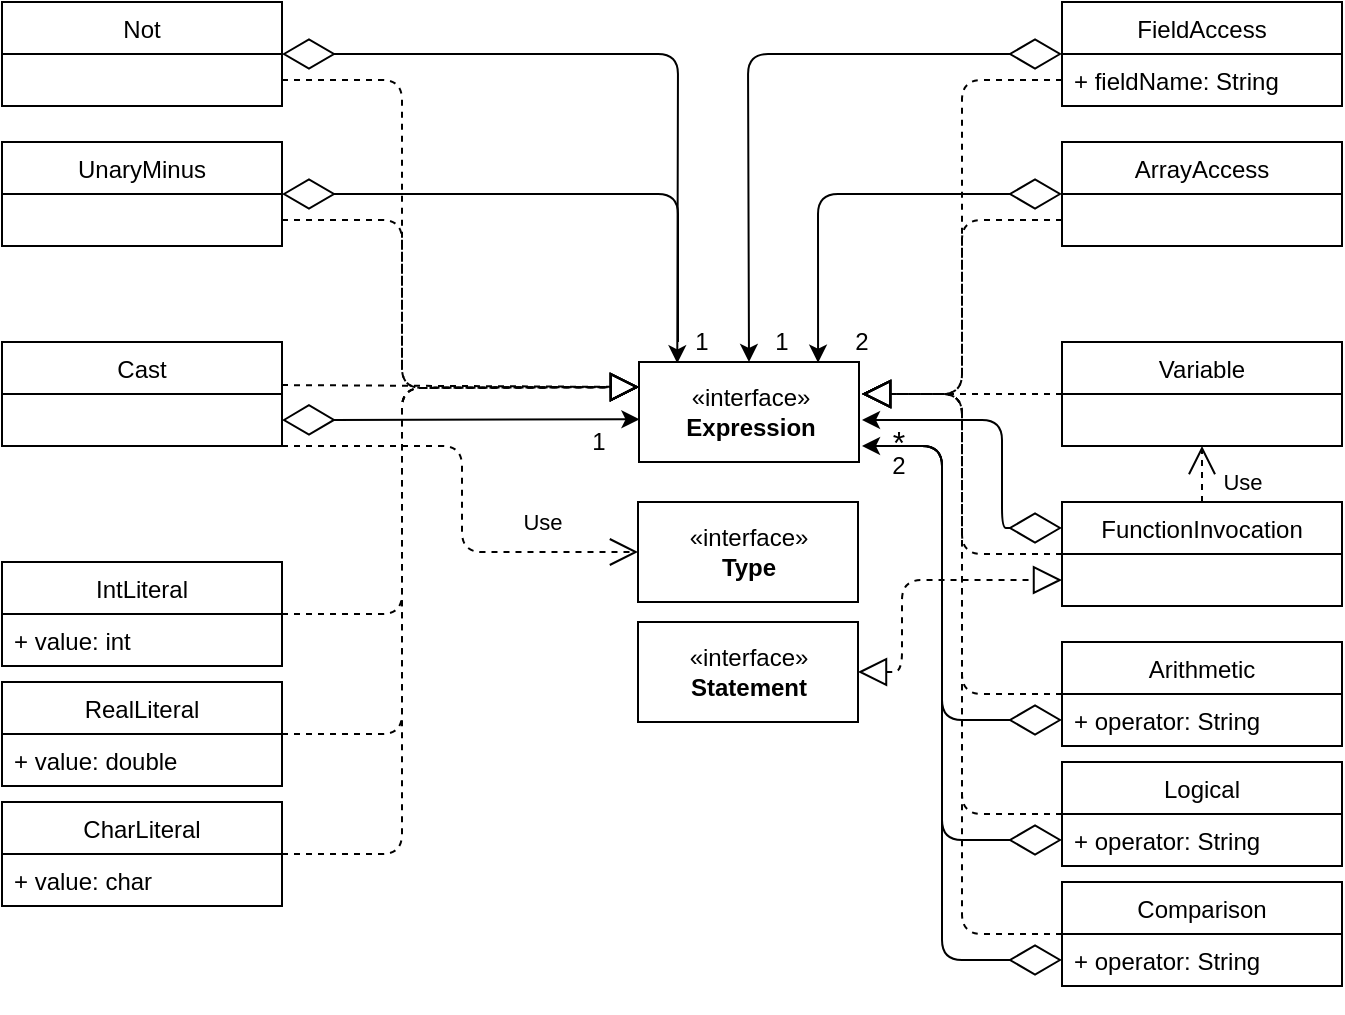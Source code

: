 <mxfile version="12.7.0" type="device"><diagram id="rMhp5k3sWFI_Fg1FpRu1" name="Page-1"><mxGraphModel dx="1173" dy="650" grid="1" gridSize="10" guides="1" tooltips="1" connect="1" arrows="1" fold="1" page="1" pageScale="1" pageWidth="827" pageHeight="1169" math="0" shadow="0"><root><mxCell id="0"/><mxCell id="1" parent="0"/><mxCell id="cFEHUksg9zxyj-eWa2Vb-6" value="Not" style="swimlane;fontStyle=0;childLayout=stackLayout;horizontal=1;startSize=26;fillColor=none;horizontalStack=0;resizeParent=1;resizeParentMax=0;resizeLast=0;collapsible=1;marginBottom=0;" vertex="1" parent="1"><mxGeometry x="40" y="50" width="140" height="52" as="geometry"/></mxCell><mxCell id="cFEHUksg9zxyj-eWa2Vb-7" value="UnaryMinus" style="swimlane;fontStyle=0;childLayout=stackLayout;horizontal=1;startSize=26;fillColor=none;horizontalStack=0;resizeParent=1;resizeParentMax=0;resizeLast=0;collapsible=1;marginBottom=0;" vertex="1" parent="1"><mxGeometry x="40" y="120" width="140" height="52" as="geometry"/></mxCell><mxCell id="cFEHUksg9zxyj-eWa2Vb-9" value="" style="endArrow=diamondThin;endFill=0;endSize=24;html=1;entryX=1;entryY=0.5;entryDx=0;entryDy=0;exitX=0.25;exitY=0;exitDx=0;exitDy=0;" edge="1" parent="1" target="cFEHUksg9zxyj-eWa2Vb-7"><mxGeometry width="160" relative="1" as="geometry"><mxPoint x="378" y="220" as="sourcePoint"/><mxPoint x="200" y="290" as="targetPoint"/><Array as="points"><mxPoint x="378" y="146"/></Array></mxGeometry></mxCell><mxCell id="cFEHUksg9zxyj-eWa2Vb-10" value="" style="endArrow=diamondThin;endFill=0;endSize=24;html=1;entryX=1;entryY=0.5;entryDx=0;entryDy=0;exitX=0.174;exitY=0.013;exitDx=0;exitDy=0;startArrow=classic;startFill=1;exitPerimeter=0;" edge="1" parent="1" source="cFEHUksg9zxyj-eWa2Vb-62" target="cFEHUksg9zxyj-eWa2Vb-6"><mxGeometry width="160" relative="1" as="geometry"><mxPoint x="378" y="220" as="sourcePoint"/><mxPoint x="200" y="290" as="targetPoint"/><Array as="points"><mxPoint x="378" y="76"/></Array></mxGeometry></mxCell><mxCell id="cFEHUksg9zxyj-eWa2Vb-11" value="1" style="text;html=1;strokeColor=none;fillColor=none;align=center;verticalAlign=middle;whiteSpace=wrap;rounded=0;" vertex="1" parent="1"><mxGeometry x="380" y="210" width="20" height="20" as="geometry"/></mxCell><mxCell id="cFEHUksg9zxyj-eWa2Vb-13" value="" style="endArrow=block;dashed=1;endFill=0;endSize=12;html=1;exitX=1;exitY=0.75;exitDx=0;exitDy=0;entryX=0;entryY=0.25;entryDx=0;entryDy=0;" edge="1" parent="1" source="cFEHUksg9zxyj-eWa2Vb-7" target="cFEHUksg9zxyj-eWa2Vb-62"><mxGeometry width="160" relative="1" as="geometry"><mxPoint x="190" y="160" as="sourcePoint"/><mxPoint x="343" y="220" as="targetPoint"/><Array as="points"><mxPoint x="240" y="159"/><mxPoint x="240" y="243"/></Array></mxGeometry></mxCell><mxCell id="cFEHUksg9zxyj-eWa2Vb-14" value="" style="endArrow=block;dashed=1;endFill=0;endSize=12;html=1;exitX=1;exitY=0.75;exitDx=0;exitDy=0;entryX=0;entryY=0.25;entryDx=0;entryDy=0;" edge="1" parent="1" source="cFEHUksg9zxyj-eWa2Vb-6" target="cFEHUksg9zxyj-eWa2Vb-62"><mxGeometry width="160" relative="1" as="geometry"><mxPoint x="190" y="90" as="sourcePoint"/><mxPoint x="343" y="246" as="targetPoint"/><Array as="points"><mxPoint x="240" y="89"/><mxPoint x="240" y="243"/></Array></mxGeometry></mxCell><mxCell id="cFEHUksg9zxyj-eWa2Vb-15" value="Cast" style="swimlane;fontStyle=0;childLayout=stackLayout;horizontal=1;startSize=26;fillColor=none;horizontalStack=0;resizeParent=1;resizeParentMax=0;resizeLast=0;collapsible=1;marginBottom=0;" vertex="1" parent="1"><mxGeometry x="40" y="220" width="140" height="52" as="geometry"/></mxCell><mxCell id="cFEHUksg9zxyj-eWa2Vb-16" value="" style="endArrow=block;dashed=1;endFill=0;endSize=12;html=1;exitX=1;exitY=0.414;exitDx=0;exitDy=0;entryX=0;entryY=0.25;entryDx=0;entryDy=0;exitPerimeter=0;" edge="1" parent="1" source="cFEHUksg9zxyj-eWa2Vb-15" target="cFEHUksg9zxyj-eWa2Vb-62"><mxGeometry width="160" relative="1" as="geometry"><mxPoint x="183" y="245.5" as="sourcePoint"/><mxPoint x="343" y="200" as="targetPoint"/></mxGeometry></mxCell><mxCell id="cFEHUksg9zxyj-eWa2Vb-17" value="" style="endArrow=diamondThin;endFill=0;endSize=24;html=1;exitX=0.002;exitY=0.573;exitDx=0;exitDy=0;startArrow=classic;startFill=1;exitPerimeter=0;" edge="1" parent="1" source="cFEHUksg9zxyj-eWa2Vb-62"><mxGeometry width="160" relative="1" as="geometry"><mxPoint x="343" y="259" as="sourcePoint"/><mxPoint x="180" y="259" as="targetPoint"/></mxGeometry></mxCell><mxCell id="cFEHUksg9zxyj-eWa2Vb-18" value="1" style="text;html=1;strokeColor=none;fillColor=none;align=center;verticalAlign=middle;whiteSpace=wrap;rounded=0;" vertex="1" parent="1"><mxGeometry x="330" y="260" width="17" height="20" as="geometry"/></mxCell><mxCell id="cFEHUksg9zxyj-eWa2Vb-19" value="«interface»&lt;br&gt;&lt;b&gt;Type&lt;/b&gt;" style="html=1;" vertex="1" parent="1"><mxGeometry x="358" y="300" width="110" height="50" as="geometry"/></mxCell><mxCell id="cFEHUksg9zxyj-eWa2Vb-20" value="Use" style="endArrow=open;endSize=12;dashed=1;html=1;exitX=1;exitY=1;exitDx=0;exitDy=0;entryX=0;entryY=0.5;entryDx=0;entryDy=0;" edge="1" parent="1" source="cFEHUksg9zxyj-eWa2Vb-15" target="cFEHUksg9zxyj-eWa2Vb-19"><mxGeometry x="0.584" y="15" width="160" relative="1" as="geometry"><mxPoint x="40" y="370" as="sourcePoint"/><mxPoint x="200" y="370" as="targetPoint"/><Array as="points"><mxPoint x="270" y="272"/><mxPoint x="270" y="325"/></Array><mxPoint as="offset"/></mxGeometry></mxCell><mxCell id="cFEHUksg9zxyj-eWa2Vb-22" value="IntLiteral" style="swimlane;fontStyle=0;childLayout=stackLayout;horizontal=1;startSize=26;fillColor=none;horizontalStack=0;resizeParent=1;resizeParentMax=0;resizeLast=0;collapsible=1;marginBottom=0;" vertex="1" parent="1"><mxGeometry x="40" y="330" width="140" height="52" as="geometry"/></mxCell><mxCell id="cFEHUksg9zxyj-eWa2Vb-23" value="+ value: int" style="text;strokeColor=none;fillColor=none;align=left;verticalAlign=top;spacingLeft=4;spacingRight=4;overflow=hidden;rotatable=0;points=[[0,0.5],[1,0.5]];portConstraint=eastwest;" vertex="1" parent="cFEHUksg9zxyj-eWa2Vb-22"><mxGeometry y="26" width="140" height="26" as="geometry"/></mxCell><mxCell id="cFEHUksg9zxyj-eWa2Vb-24" value="RealLiteral" style="swimlane;fontStyle=0;childLayout=stackLayout;horizontal=1;startSize=26;fillColor=none;horizontalStack=0;resizeParent=1;resizeParentMax=0;resizeLast=0;collapsible=1;marginBottom=0;" vertex="1" parent="1"><mxGeometry x="40" y="390" width="140" height="52" as="geometry"/></mxCell><mxCell id="cFEHUksg9zxyj-eWa2Vb-25" value="+ value: double" style="text;strokeColor=none;fillColor=none;align=left;verticalAlign=top;spacingLeft=4;spacingRight=4;overflow=hidden;rotatable=0;points=[[0,0.5],[1,0.5]];portConstraint=eastwest;" vertex="1" parent="cFEHUksg9zxyj-eWa2Vb-24"><mxGeometry y="26" width="140" height="26" as="geometry"/></mxCell><mxCell id="cFEHUksg9zxyj-eWa2Vb-26" value="CharLiteral" style="swimlane;fontStyle=0;childLayout=stackLayout;horizontal=1;startSize=26;fillColor=none;horizontalStack=0;resizeParent=1;resizeParentMax=0;resizeLast=0;collapsible=1;marginBottom=0;" vertex="1" parent="1"><mxGeometry x="40" y="450" width="140" height="52" as="geometry"/></mxCell><mxCell id="cFEHUksg9zxyj-eWa2Vb-27" value="+ value: char" style="text;strokeColor=none;fillColor=none;align=left;verticalAlign=top;spacingLeft=4;spacingRight=4;overflow=hidden;rotatable=0;points=[[0,0.5],[1,0.5]];portConstraint=eastwest;" vertex="1" parent="cFEHUksg9zxyj-eWa2Vb-26"><mxGeometry y="26" width="140" height="26" as="geometry"/></mxCell><mxCell id="cFEHUksg9zxyj-eWa2Vb-28" value="" style="endArrow=block;dashed=1;endFill=0;endSize=12;html=1;exitX=1;exitY=0.5;exitDx=0;exitDy=0;entryX=0;entryY=0.25;entryDx=0;entryDy=0;" edge="1" parent="1" source="cFEHUksg9zxyj-eWa2Vb-26" target="cFEHUksg9zxyj-eWa2Vb-62"><mxGeometry width="160" relative="1" as="geometry"><mxPoint x="240" y="490.5" as="sourcePoint"/><mxPoint x="330" y="220" as="targetPoint"/><Array as="points"><mxPoint x="240" y="476"/><mxPoint x="240" y="243"/></Array></mxGeometry></mxCell><mxCell id="cFEHUksg9zxyj-eWa2Vb-29" value="" style="endArrow=block;dashed=1;endFill=0;endSize=12;html=1;exitX=1;exitY=0.5;exitDx=0;exitDy=0;entryX=0;entryY=0.25;entryDx=0;entryDy=0;" edge="1" parent="1" source="cFEHUksg9zxyj-eWa2Vb-24" target="cFEHUksg9zxyj-eWa2Vb-62"><mxGeometry width="160" relative="1" as="geometry"><mxPoint x="230" y="410" as="sourcePoint"/><mxPoint x="310" y="190" as="targetPoint"/><Array as="points"><mxPoint x="240" y="416"/><mxPoint x="240" y="243"/></Array></mxGeometry></mxCell><mxCell id="cFEHUksg9zxyj-eWa2Vb-30" value="" style="endArrow=block;dashed=1;endFill=0;endSize=12;html=1;exitX=1;exitY=0.5;exitDx=0;exitDy=0;entryX=0;entryY=0.25;entryDx=0;entryDy=0;" edge="1" parent="1" source="cFEHUksg9zxyj-eWa2Vb-22" target="cFEHUksg9zxyj-eWa2Vb-62"><mxGeometry width="160" relative="1" as="geometry"><mxPoint x="240" y="370" as="sourcePoint"/><mxPoint x="343" y="246" as="targetPoint"/><Array as="points"><mxPoint x="240" y="356"/><mxPoint x="240" y="243"/></Array></mxGeometry></mxCell><mxCell id="cFEHUksg9zxyj-eWa2Vb-31" value="FieldAccess" style="swimlane;fontStyle=0;childLayout=stackLayout;horizontal=1;startSize=26;fillColor=none;horizontalStack=0;resizeParent=1;resizeParentMax=0;resizeLast=0;collapsible=1;marginBottom=0;" vertex="1" parent="1"><mxGeometry x="570" y="50" width="140" height="52" as="geometry"/></mxCell><mxCell id="cFEHUksg9zxyj-eWa2Vb-32" value="+ fieldName: String" style="text;strokeColor=none;fillColor=none;align=left;verticalAlign=top;spacingLeft=4;spacingRight=4;overflow=hidden;rotatable=0;points=[[0,0.5],[1,0.5]];portConstraint=eastwest;" vertex="1" parent="cFEHUksg9zxyj-eWa2Vb-31"><mxGeometry y="26" width="140" height="26" as="geometry"/></mxCell><mxCell id="cFEHUksg9zxyj-eWa2Vb-33" value="" style="endArrow=diamondThin;endFill=0;endSize=24;html=1;entryX=0;entryY=0.5;entryDx=0;entryDy=0;startArrow=classic;startFill=1;exitX=0.5;exitY=0;exitDx=0;exitDy=0;" edge="1" parent="1" source="cFEHUksg9zxyj-eWa2Vb-62" target="cFEHUksg9zxyj-eWa2Vb-31"><mxGeometry width="160" relative="1" as="geometry"><mxPoint x="413" y="210" as="sourcePoint"/><mxPoint x="200" y="530" as="targetPoint"/><Array as="points"><mxPoint x="413" y="76"/></Array></mxGeometry></mxCell><mxCell id="cFEHUksg9zxyj-eWa2Vb-34" value="1" style="text;html=1;strokeColor=none;fillColor=none;align=center;verticalAlign=middle;whiteSpace=wrap;rounded=0;" vertex="1" parent="1"><mxGeometry x="420" y="210" width="20" height="20" as="geometry"/></mxCell><mxCell id="cFEHUksg9zxyj-eWa2Vb-35" value="ArrayAccess" style="swimlane;fontStyle=0;childLayout=stackLayout;horizontal=1;startSize=26;fillColor=none;horizontalStack=0;resizeParent=1;resizeParentMax=0;resizeLast=0;collapsible=1;marginBottom=0;" vertex="1" parent="1"><mxGeometry x="570" y="120" width="140" height="52" as="geometry"/></mxCell><mxCell id="cFEHUksg9zxyj-eWa2Vb-36" value="" style="endArrow=diamondThin;endFill=0;endSize=24;html=1;entryX=0;entryY=0.5;entryDx=0;entryDy=0;exitX=0.814;exitY=0.007;exitDx=0;exitDy=0;startArrow=classic;startFill=1;exitPerimeter=0;" edge="1" parent="1" source="cFEHUksg9zxyj-eWa2Vb-62" target="cFEHUksg9zxyj-eWa2Vb-35"><mxGeometry width="160" relative="1" as="geometry"><mxPoint x="448" y="220" as="sourcePoint"/><mxPoint x="200" y="530" as="targetPoint"/><Array as="points"><mxPoint x="448" y="146"/></Array></mxGeometry></mxCell><mxCell id="cFEHUksg9zxyj-eWa2Vb-37" value="2" style="text;html=1;strokeColor=none;fillColor=none;align=center;verticalAlign=middle;whiteSpace=wrap;rounded=0;" vertex="1" parent="1"><mxGeometry x="460" y="210" width="20" height="20" as="geometry"/></mxCell><mxCell id="cFEHUksg9zxyj-eWa2Vb-38" value="" style="endArrow=block;dashed=1;endFill=0;endSize=12;html=1;exitX=0;exitY=0.75;exitDx=0;exitDy=0;" edge="1" parent="1" source="cFEHUksg9zxyj-eWa2Vb-35"><mxGeometry width="160" relative="1" as="geometry"><mxPoint x="550" y="250" as="sourcePoint"/><mxPoint x="470" y="246" as="targetPoint"/><Array as="points"><mxPoint x="520" y="159"/><mxPoint x="520" y="246"/></Array></mxGeometry></mxCell><mxCell id="cFEHUksg9zxyj-eWa2Vb-39" value="" style="endArrow=block;dashed=1;endFill=0;endSize=12;html=1;exitX=0;exitY=0.5;exitDx=0;exitDy=0;" edge="1" parent="1" source="cFEHUksg9zxyj-eWa2Vb-32"><mxGeometry width="160" relative="1" as="geometry"><mxPoint x="550" y="260" as="sourcePoint"/><mxPoint x="470" y="246" as="targetPoint"/><Array as="points"><mxPoint x="520" y="89"/><mxPoint x="520" y="246"/></Array></mxGeometry></mxCell><mxCell id="cFEHUksg9zxyj-eWa2Vb-40" value="Variable" style="swimlane;fontStyle=0;childLayout=stackLayout;horizontal=1;startSize=26;fillColor=none;horizontalStack=0;resizeParent=1;resizeParentMax=0;resizeLast=0;collapsible=1;marginBottom=0;" vertex="1" parent="1"><mxGeometry x="570" y="220" width="140" height="52" as="geometry"/></mxCell><mxCell id="cFEHUksg9zxyj-eWa2Vb-41" value="" style="endArrow=block;dashed=1;endFill=0;endSize=12;html=1;exitX=0;exitY=0.5;exitDx=0;exitDy=0;" edge="1" parent="1" source="cFEHUksg9zxyj-eWa2Vb-40"><mxGeometry width="160" relative="1" as="geometry"><mxPoint x="590" y="349" as="sourcePoint"/><mxPoint x="470" y="246" as="targetPoint"/></mxGeometry></mxCell><mxCell id="cFEHUksg9zxyj-eWa2Vb-42" value="FunctionInvocation" style="swimlane;fontStyle=0;childLayout=stackLayout;horizontal=1;startSize=26;fillColor=none;horizontalStack=0;resizeParent=1;resizeParentMax=0;resizeLast=0;collapsible=1;marginBottom=0;" vertex="1" parent="1"><mxGeometry x="570" y="300" width="140" height="52" as="geometry"/></mxCell><mxCell id="cFEHUksg9zxyj-eWa2Vb-43" value="Use" style="endArrow=open;endSize=12;dashed=1;html=1;exitX=0.5;exitY=0;exitDx=0;exitDy=0;entryX=0.5;entryY=1;entryDx=0;entryDy=0;" edge="1" parent="1" source="cFEHUksg9zxyj-eWa2Vb-42" target="cFEHUksg9zxyj-eWa2Vb-40"><mxGeometry x="-0.286" y="-20" width="160" relative="1" as="geometry"><mxPoint x="600" y="400" as="sourcePoint"/><mxPoint x="760" y="400" as="targetPoint"/><mxPoint as="offset"/></mxGeometry></mxCell><mxCell id="cFEHUksg9zxyj-eWa2Vb-44" value="" style="endArrow=diamondThin;endFill=0;endSize=24;html=1;entryX=0;entryY=0.25;entryDx=0;entryDy=0;startArrow=classic;startFill=1;" edge="1" parent="1" target="cFEHUksg9zxyj-eWa2Vb-42"><mxGeometry width="160" relative="1" as="geometry"><mxPoint x="470" y="259" as="sourcePoint"/><mxPoint x="200" y="530" as="targetPoint"/><Array as="points"><mxPoint x="540" y="259"/><mxPoint x="540" y="313"/></Array></mxGeometry></mxCell><mxCell id="cFEHUksg9zxyj-eWa2Vb-45" value="&lt;span style=&quot;font-weight: normal&quot;&gt;&lt;font style=&quot;font-size: 16px&quot;&gt;*&lt;/font&gt;&lt;/span&gt;" style="text;html=1;strokeColor=none;fillColor=none;align=center;verticalAlign=middle;whiteSpace=wrap;rounded=0;fontStyle=1" vertex="1" parent="1"><mxGeometry x="480" y="260" width="17" height="20" as="geometry"/></mxCell><mxCell id="cFEHUksg9zxyj-eWa2Vb-46" value="Arithmetic" style="swimlane;fontStyle=0;childLayout=stackLayout;horizontal=1;startSize=26;fillColor=none;horizontalStack=0;resizeParent=1;resizeParentMax=0;resizeLast=0;collapsible=1;marginBottom=0;" vertex="1" parent="1"><mxGeometry x="570" y="370" width="140" height="52" as="geometry"/></mxCell><mxCell id="cFEHUksg9zxyj-eWa2Vb-47" value="+ operator: String" style="text;strokeColor=none;fillColor=none;align=left;verticalAlign=top;spacingLeft=4;spacingRight=4;overflow=hidden;rotatable=0;points=[[0,0.5],[1,0.5]];portConstraint=eastwest;" vertex="1" parent="cFEHUksg9zxyj-eWa2Vb-46"><mxGeometry y="26" width="140" height="26" as="geometry"/></mxCell><mxCell id="cFEHUksg9zxyj-eWa2Vb-48" value="Logical" style="swimlane;fontStyle=0;childLayout=stackLayout;horizontal=1;startSize=26;fillColor=none;horizontalStack=0;resizeParent=1;resizeParentMax=0;resizeLast=0;collapsible=1;marginBottom=0;" vertex="1" parent="1"><mxGeometry x="570" y="430" width="140" height="52" as="geometry"/></mxCell><mxCell id="cFEHUksg9zxyj-eWa2Vb-49" value="+ operator: String" style="text;strokeColor=none;fillColor=none;align=left;verticalAlign=top;spacingLeft=4;spacingRight=4;overflow=hidden;rotatable=0;points=[[0,0.5],[1,0.5]];portConstraint=eastwest;" vertex="1" parent="cFEHUksg9zxyj-eWa2Vb-48"><mxGeometry y="26" width="140" height="26" as="geometry"/></mxCell><mxCell id="cFEHUksg9zxyj-eWa2Vb-50" value="Comparison" style="swimlane;fontStyle=0;childLayout=stackLayout;horizontal=1;startSize=26;fillColor=none;horizontalStack=0;resizeParent=1;resizeParentMax=0;resizeLast=0;collapsible=1;marginBottom=0;" vertex="1" parent="1"><mxGeometry x="570" y="490" width="140" height="52" as="geometry"/></mxCell><mxCell id="cFEHUksg9zxyj-eWa2Vb-51" value="+ operator: String" style="text;strokeColor=none;fillColor=none;align=left;verticalAlign=top;spacingLeft=4;spacingRight=4;overflow=hidden;rotatable=0;points=[[0,0.5],[1,0.5]];portConstraint=eastwest;" vertex="1" parent="cFEHUksg9zxyj-eWa2Vb-50"><mxGeometry y="26" width="140" height="26" as="geometry"/></mxCell><mxCell id="cFEHUksg9zxyj-eWa2Vb-52" value="«interface»&lt;br&gt;&lt;b&gt;Statement&lt;/b&gt;" style="html=1;" vertex="1" parent="1"><mxGeometry x="358" y="360" width="110" height="50" as="geometry"/></mxCell><mxCell id="cFEHUksg9zxyj-eWa2Vb-53" value="" style="endArrow=block;dashed=1;endFill=0;endSize=12;html=1;entryX=0;entryY=0.75;entryDx=0;entryDy=0;exitX=1;exitY=0.5;exitDx=0;exitDy=0;startArrow=block;startFill=0;strokeWidth=1;startSize=12;" edge="1" parent="1" source="cFEHUksg9zxyj-eWa2Vb-52" target="cFEHUksg9zxyj-eWa2Vb-42"><mxGeometry width="160" relative="1" as="geometry"><mxPoint x="320" y="470" as="sourcePoint"/><mxPoint x="480" y="470" as="targetPoint"/><Array as="points"><mxPoint x="490" y="385"/><mxPoint x="490" y="339"/></Array></mxGeometry></mxCell><mxCell id="cFEHUksg9zxyj-eWa2Vb-54" value="" style="endArrow=block;dashed=1;endFill=0;endSize=12;html=1;strokeWidth=1;exitX=0;exitY=0.5;exitDx=0;exitDy=0;" edge="1" parent="1" source="cFEHUksg9zxyj-eWa2Vb-46"><mxGeometry width="160" relative="1" as="geometry"><mxPoint x="40" y="570" as="sourcePoint"/><mxPoint x="470" y="246" as="targetPoint"/><Array as="points"><mxPoint x="520" y="396"/><mxPoint x="520" y="246"/></Array></mxGeometry></mxCell><mxCell id="cFEHUksg9zxyj-eWa2Vb-55" value="" style="endArrow=block;dashed=1;endFill=0;endSize=12;html=1;strokeWidth=1;exitX=0;exitY=0.5;exitDx=0;exitDy=0;" edge="1" parent="1" source="cFEHUksg9zxyj-eWa2Vb-48"><mxGeometry width="160" relative="1" as="geometry"><mxPoint x="40" y="610" as="sourcePoint"/><mxPoint x="470" y="246" as="targetPoint"/><Array as="points"><mxPoint x="520" y="456"/><mxPoint x="520" y="246"/></Array></mxGeometry></mxCell><mxCell id="cFEHUksg9zxyj-eWa2Vb-56" value="" style="endArrow=block;dashed=1;endFill=0;endSize=12;html=1;strokeWidth=1;exitX=0;exitY=0.5;exitDx=0;exitDy=0;" edge="1" parent="1" source="cFEHUksg9zxyj-eWa2Vb-50"><mxGeometry width="160" relative="1" as="geometry"><mxPoint x="40" y="650" as="sourcePoint"/><mxPoint x="470" y="246" as="targetPoint"/><Array as="points"><mxPoint x="520" y="516"/><mxPoint x="520" y="246"/></Array></mxGeometry></mxCell><mxCell id="cFEHUksg9zxyj-eWa2Vb-57" value="" style="endArrow=diamondThin;endFill=0;endSize=24;html=1;strokeWidth=1;entryX=0;entryY=0.5;entryDx=0;entryDy=0;exitX=1;exitY=1;exitDx=0;exitDy=0;" edge="1" parent="1" target="cFEHUksg9zxyj-eWa2Vb-51"><mxGeometry width="160" relative="1" as="geometry"><mxPoint x="483" y="272" as="sourcePoint"/><mxPoint x="530" y="540" as="targetPoint"/><Array as="points"><mxPoint x="510" y="272"/><mxPoint x="510" y="529"/></Array></mxGeometry></mxCell><mxCell id="cFEHUksg9zxyj-eWa2Vb-58" value="" style="endArrow=diamondThin;endFill=0;endSize=24;html=1;strokeWidth=1;entryX=0;entryY=0.5;entryDx=0;entryDy=0;exitX=1;exitY=1;exitDx=0;exitDy=0;" edge="1" parent="1" target="cFEHUksg9zxyj-eWa2Vb-49"><mxGeometry width="160" relative="1" as="geometry"><mxPoint x="483" y="272" as="sourcePoint"/><mxPoint x="180" y="620" as="targetPoint"/><Array as="points"><mxPoint x="510" y="272"/><mxPoint x="510" y="469"/></Array></mxGeometry></mxCell><mxCell id="cFEHUksg9zxyj-eWa2Vb-59" value="" style="endArrow=diamondThin;endFill=0;endSize=24;html=1;strokeWidth=1;entryX=0;entryY=0.5;entryDx=0;entryDy=0;startArrow=classic;startFill=1;" edge="1" parent="1" target="cFEHUksg9zxyj-eWa2Vb-47"><mxGeometry width="160" relative="1" as="geometry"><mxPoint x="470" y="272" as="sourcePoint"/><mxPoint x="160" y="670" as="targetPoint"/><Array as="points"><mxPoint x="510" y="272"/><mxPoint x="510" y="409"/></Array></mxGeometry></mxCell><mxCell id="cFEHUksg9zxyj-eWa2Vb-60" value="2" style="text;html=1;strokeColor=none;fillColor=none;align=center;verticalAlign=middle;whiteSpace=wrap;rounded=0;" vertex="1" parent="1"><mxGeometry x="480" y="272" width="17" height="20" as="geometry"/></mxCell><mxCell id="cFEHUksg9zxyj-eWa2Vb-61" value="" style="endArrow=block;dashed=1;endFill=0;endSize=12;html=1;strokeWidth=1;exitX=0;exitY=0.5;exitDx=0;exitDy=0;" edge="1" parent="1" source="cFEHUksg9zxyj-eWa2Vb-42"><mxGeometry width="160" relative="1" as="geometry"><mxPoint x="40" y="580" as="sourcePoint"/><mxPoint x="470" y="246" as="targetPoint"/><Array as="points"><mxPoint x="520" y="326"/><mxPoint x="520" y="246"/></Array></mxGeometry></mxCell><mxCell id="cFEHUksg9zxyj-eWa2Vb-62" value="«interface»&lt;br&gt;&lt;b&gt;Expression&lt;/b&gt;" style="html=1;" vertex="1" parent="1"><mxGeometry x="358.5" y="230" width="110" height="50" as="geometry"/></mxCell></root></mxGraphModel></diagram></mxfile>
